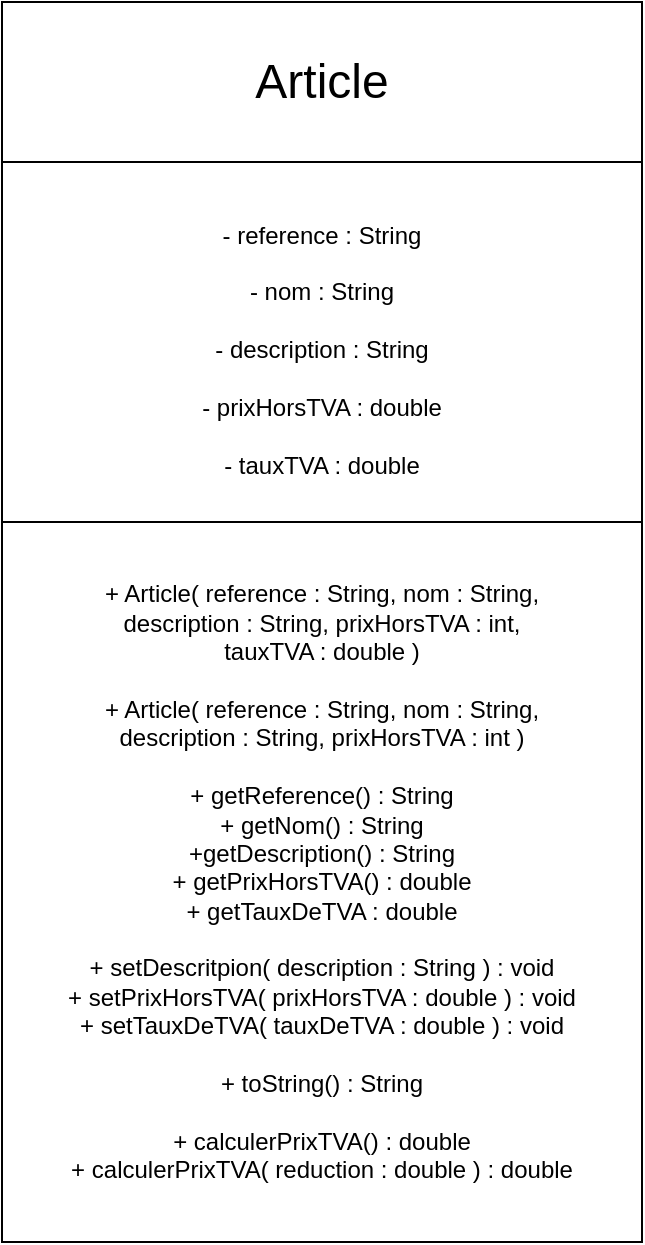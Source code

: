 <mxfile version="20.4.0" type="device"><diagram id="1W7wswUB8q23fEPZPNe9" name="Page-1"><mxGraphModel dx="1519" dy="643" grid="1" gridSize="10" guides="1" tooltips="1" connect="1" arrows="1" fold="1" page="1" pageScale="1" pageWidth="1169" pageHeight="1654" math="0" shadow="0"><root><mxCell id="0"/><mxCell id="1" parent="0"/><mxCell id="rPgVUUOdNK7ZM0bMUkf0-1" value="&lt;font style=&quot;font-size: 24px;&quot;&gt;Article&lt;/font&gt;" style="whiteSpace=wrap;html=1;" vertex="1" parent="1"><mxGeometry x="440" y="80" width="320" height="80" as="geometry"/></mxCell><mxCell id="rPgVUUOdNK7ZM0bMUkf0-2" value="&lt;span style=&quot;font-size: 12px;&quot;&gt;- reference : String&lt;br&gt;- nom : String&lt;br&gt;- description : String&lt;br&gt;- prixHorsTVA : double&lt;br&gt;- tauxTVA : double&lt;br&gt;&lt;/span&gt;" style="whiteSpace=wrap;html=1;fontSize=24;" vertex="1" parent="1"><mxGeometry x="440" y="160" width="320" height="180" as="geometry"/></mxCell><mxCell id="rPgVUUOdNK7ZM0bMUkf0-3" value="+ Article( reference : String, nom : String,&lt;br&gt;description : String, prixHorsTVA : int,&lt;br&gt;tauxTVA : double )&lt;br&gt;&lt;br&gt;+ Article( reference : String, nom : String,&lt;br&gt;description : String, prixHorsTVA : int )&lt;br&gt;&lt;br&gt;+ getReference() : String&lt;br&gt;+ getNom() : String&lt;br&gt;+getDescription() : String&lt;br&gt;+ getPrixHorsTVA() : double&lt;br&gt;+ getTauxDeTVA : double&lt;br&gt;&lt;br&gt;+ setDescritpion( description : String ) : void&lt;br&gt;+ setPrixHorsTVA( prixHorsTVA : double ) : void&lt;br&gt;+ setTauxDeTVA( tauxDeTVA : double ) : void&lt;br&gt;&lt;br&gt;+ toString() : String&lt;br&gt;&lt;br&gt;+ calculerPrixTVA() : double&lt;br&gt;+ calculerPrixTVA( reduction : double ) : double" style="whiteSpace=wrap;html=1;fontSize=12;" vertex="1" parent="1"><mxGeometry x="440" y="340" width="320" height="360" as="geometry"/></mxCell></root></mxGraphModel></diagram></mxfile>